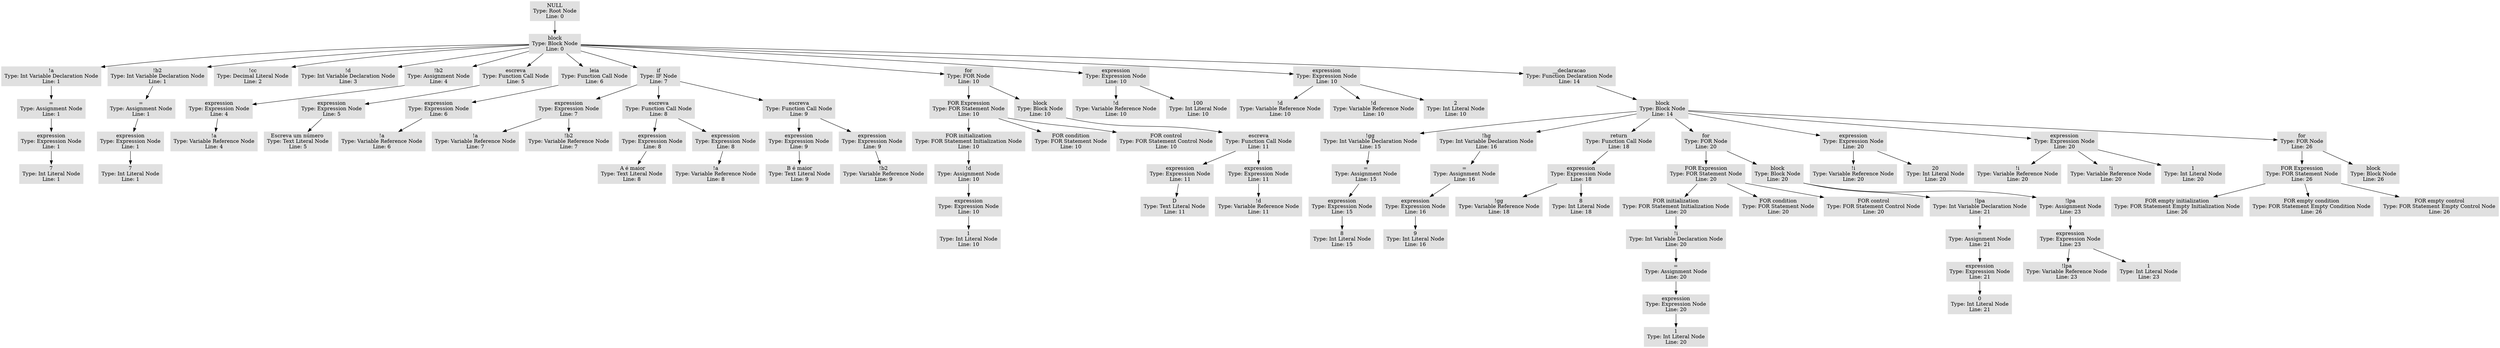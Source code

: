 digraph AST {
  node [shape=box, style=filled, color="#E0E0E0"];
  "0x555555565608" [label="NULL\nType: Root Node\nLine: 0"];
  "0x555555565608" -> "0x555555567008";
  "0x555555567008" [label="block\nType: Block Node\nLine: 0"];
  "0x555555567008" -> "0x5555555670b8";
  "0x5555555670b8" [label="!a\nType: Int Variable Declaration Node\nLine: 1"];
  "0x5555555670b8" -> "0x555555567498";
  "0x555555567498" [label="=\nType: Assignment Node\nLine: 1"];
  "0x555555567498" -> "0x5555555674f8";
  "0x5555555674f8" [label="expression\nType: Expression Node\nLine: 1"];
  "0x5555555674f8" -> "0x555555567558";
  "0x555555567558" [label="7\nType: Int Literal Node\nLine: 1"];
  "0x555555567008" -> "0x555555567168";
  "0x555555567168" [label="!b2\nType: Int Variable Declaration Node\nLine: 1"];
  "0x555555567168" -> "0x555555567318";
  "0x555555567318" [label="=\nType: Assignment Node\nLine: 1"];
  "0x555555567318" -> "0x555555567378";
  "0x555555567378" [label="expression\nType: Expression Node\nLine: 1"];
  "0x555555567378" -> "0x5555555673d8";
  "0x5555555673d8" [label="7\nType: Int Literal Node\nLine: 1"];
  "0x555555567008" -> "0x555555567638";
  "0x555555567638" [label="!cc\nType: Decimal Literal Node\nLine: 2"];
  "0x555555567008" -> "0x5555555676f8";
  "0x5555555676f8" [label="!d\nType: Int Variable Declaration Node\nLine: 3"];
  "0x555555567008" -> "0x555555567738";
  "0x555555567738" [label="!b2\nType: Assignment Node\nLine: 4"];
  "0x555555567738" -> "0x5555555677b8";
  "0x5555555677b8" [label="expression\nType: Expression Node\nLine: 4"];
  "0x5555555677b8" -> "0x555555567838";
  "0x555555567838" [label="!a\nType: Variable Reference Node\nLine: 4"];
  "0x555555567008" -> "0x5555555678b8";
  "0x5555555678b8" [label="escreva\nType: Function Call Node\nLine: 5"];
  "0x5555555678b8" -> "0x555555567918";
  "0x555555567918" [label="expression\nType: Expression Node\nLine: 5"];
  "0x555555567918" -> "0x555555567998";
  "0x555555567998" [label="Escreva um número \nType: Text Literal Node\nLine: 5"];
  "0x555555567008" -> "0x5555555679f8";
  "0x5555555679f8" [label="leia\nType: Function Call Node\nLine: 6"];
  "0x5555555679f8" -> "0x555555567778";
  "0x555555567778" [label="expression\nType: Expression Node\nLine: 6"];
  "0x555555567778" -> "0x555555567ae8";
  "0x555555567ae8" [label="!a\nType: Variable Reference Node\nLine: 6"];
  "0x555555567008" -> "0x555555567b68";
  "0x555555567b68" [label="if\nType: IF Node\nLine: 7"];
  "0x555555567b68" -> "0x555555569148";
  "0x555555569148" [label="expression\nType: Expression Node\nLine: 7"];
  "0x555555569148" -> "0x5555555691c8";
  "0x5555555691c8" [label="!a\nType: Variable Reference Node\nLine: 7"];
  "0x555555569148" -> "0x555555569248";
  "0x555555569248" [label="!b2\nType: Variable Reference Node\nLine: 7"];
  "0x555555567b68" -> "0x5555555692a8";
  "0x5555555692a8" [label="escreva\nType: Function Call Node\nLine: 8"];
  "0x5555555692a8" -> "0x555555569308";
  "0x555555569308" [label="expression\nType: Expression Node\nLine: 8"];
  "0x555555569308" -> "0x555555569388";
  "0x555555569388" [label=" A é maior\nType: Text Literal Node\nLine: 8"];
  "0x5555555692a8" -> "0x555555569408";
  "0x555555569408" [label="expression\nType: Expression Node\nLine: 8"];
  "0x555555569408" -> "0x555555569468";
  "0x555555569468" [label="!a\nType: Variable Reference Node\nLine: 8"];
  "0x555555567b68" -> "0x5555555694e8";
  "0x5555555694e8" [label="escreva\nType: Function Call Node\nLine: 9"];
  "0x5555555694e8" -> "0x555555569578";
  "0x555555569578" [label="expression\nType: Expression Node\nLine: 9"];
  "0x555555569578" -> "0x5555555695d8";
  "0x5555555695d8" [label="B é maior\nType: Text Literal Node\nLine: 9"];
  "0x5555555694e8" -> "0x555555569658";
  "0x555555569658" [label="expression\nType: Expression Node\nLine: 9"];
  "0x555555569658" -> "0x5555555696b8";
  "0x5555555696b8" [label="!b2\nType: Variable Reference Node\nLine: 9"];
  "0x555555567008" -> "0x555555569738";
  "0x555555569738" [label="for\nType: FOR Node\nLine: 10"];
  "0x555555569738" -> "0x5555555697f8";
  "0x5555555697f8" [label="FOR Expression\nType: FOR Statement Node\nLine: 10"];
  "0x5555555697f8" -> "0x555555569878";
  "0x555555569878" [label="FOR initialization\nType: FOR Statement Initialization Node\nLine: 10"];
  "0x555555569878" -> "0x555555569908";
  "0x555555569908" [label="!d\nType: Assignment Node\nLine: 10"];
  "0x555555569908" -> "0x555555569988";
  "0x555555569988" [label="expression\nType: Expression Node\nLine: 10"];
  "0x555555569988" -> "0x555555569a08";
  "0x555555569a08" [label="1\nType: Int Literal Node\nLine: 10"];
  "0x5555555697f8" -> "0x555555569a88";
  "0x555555569a88" [label="FOR condition\nType: FOR Statement Node\nLine: 10"];
  "0x5555555697f8" -> "0x555555569c28";
  "0x555555569c28" [label="FOR control\nType: FOR Statement Control Node\nLine: 10"];
  "0x555555569738" -> "0x555555569ed8";
  "0x555555569ed8" [label="block\nType: Block Node\nLine: 10"];
  "0x555555569ed8" -> "0x555555569f18";
  "0x555555569f18" [label="escreva\nType: Function Call Node\nLine: 11"];
  "0x555555569f18" -> "0x555555569f98";
  "0x555555569f98" [label="expression\nType: Expression Node\nLine: 11"];
  "0x555555569f98" -> "0x55555556a018";
  "0x55555556a018" [label="D\nType: Text Literal Node\nLine: 11"];
  "0x555555569f18" -> "0x55555556a098";
  "0x55555556a098" [label="expression\nType: Expression Node\nLine: 11"];
  "0x55555556a098" -> "0x55555556a0f8";
  "0x55555556a0f8" [label="!d\nType: Variable Reference Node\nLine: 11"];
  "0x555555567008" -> "0x555555569ae8";
  "0x555555569ae8" [label="expression\nType: Expression Node\nLine: 10"];
  "0x555555569ae8" -> "0x555555569b48";
  "0x555555569b48" [label="!d\nType: Variable Reference Node\nLine: 10"];
  "0x555555569ae8" -> "0x555555569bc8";
  "0x555555569bc8" [label="100\nType: Int Literal Node\nLine: 10"];
  "0x555555567008" -> "0x555555569cb8";
  "0x555555569cb8" [label="expression\nType: Expression Node\nLine: 10"];
  "0x555555569cb8" -> "0x555555569d68";
  "0x555555569d68" [label="!d\nType: Variable Reference Node\nLine: 10"];
  "0x555555569cb8" -> "0x555555569de8";
  "0x555555569de8" [label="!d\nType: Variable Reference Node\nLine: 10"];
  "0x555555569cb8" -> "0x555555569e48";
  "0x555555569e48" [label="2\nType: Int Literal Node\nLine: 10"];
  "0x555555567008" -> "0x55555556b1b8";
  "0x55555556b1b8" [label="__declaracao\nType: Function Declaration Node\nLine: 14"];
  "0x55555556b1b8" -> "0x55555556b218";
  "0x55555556b218" [label="block\nType: Block Node\nLine: 14"];
  "0x55555556b218" -> "0x55555556b2e8";
  "0x55555556b2e8" [label="!gg\nType: Int Variable Declaration Node\nLine: 15"];
  "0x55555556b2e8" -> "0x55555556b4a8";
  "0x55555556b4a8" [label="=\nType: Assignment Node\nLine: 15"];
  "0x55555556b4a8" -> "0x55555556b508";
  "0x55555556b508" [label="expression\nType: Expression Node\nLine: 15"];
  "0x55555556b508" -> "0x55555556b568";
  "0x55555556b568" [label="8\nType: Int Literal Node\nLine: 15"];
  "0x55555556b218" -> "0x55555556b658";
  "0x55555556b658" [label="!hg\nType: Int Variable Declaration Node\nLine: 16"];
  "0x55555556b658" -> "0x55555556b7f8";
  "0x55555556b7f8" [label="=\nType: Assignment Node\nLine: 16"];
  "0x55555556b7f8" -> "0x55555556b858";
  "0x55555556b858" [label="expression\nType: Expression Node\nLine: 16"];
  "0x55555556b858" -> "0x55555556b8b8";
  "0x55555556b8b8" [label="9\nType: Int Literal Node\nLine: 16"];
  "0x55555556b218" -> "0x55555556b978";
  "0x55555556b978" [label="return\nType: Function Call Node\nLine: 18"];
  "0x55555556b978" -> "0x55555556b9e8";
  "0x55555556b9e8" [label="expression\nType: Expression Node\nLine: 18"];
  "0x55555556b9e8" -> "0x55555556ba48";
  "0x55555556ba48" [label="!gg\nType: Variable Reference Node\nLine: 18"];
  "0x55555556b9e8" -> "0x55555556bac8";
  "0x55555556bac8" [label="8\nType: Int Literal Node\nLine: 18"];
  "0x55555556b218" -> "0x55555556bb28";
  "0x55555556bb28" [label="for\nType: FOR Node\nLine: 20"];
  "0x55555556bb28" -> "0x55555556bb88";
  "0x55555556bb88" [label="FOR Expression\nType: FOR Statement Node\nLine: 20"];
  "0x55555556bb88" -> "0x55555556bc08";
  "0x55555556bc08" [label="FOR initialization\nType: FOR Statement Initialization Node\nLine: 20"];
  "0x55555556bc08" -> "0x55555556bce8";
  "0x55555556bce8" [label="!i\nType: Int Variable Declaration Node\nLine: 20"];
  "0x55555556bce8" -> "0x55555556bea8";
  "0x55555556bea8" [label="=\nType: Assignment Node\nLine: 20"];
  "0x55555556bea8" -> "0x55555556bf08";
  "0x55555556bf08" [label="expression\nType: Expression Node\nLine: 20"];
  "0x55555556bf08" -> "0x55555556bf68";
  "0x55555556bf68" [label="1\nType: Int Literal Node\nLine: 20"];
  "0x55555556bb88" -> "0x55555556c028";
  "0x55555556c028" [label="FOR condition\nType: FOR Statement Node\nLine: 20"];
  "0x55555556bb88" -> "0x55555556c1e8";
  "0x55555556c1e8" [label="FOR control\nType: FOR Statement Control Node\nLine: 20"];
  "0x55555556bb28" -> "0x55555556c428";
  "0x55555556c428" [label="block\nType: Block Node\nLine: 20"];
  "0x55555556c428" -> "0x55555556c488";
  "0x55555556c488" [label="!lpa\nType: Int Variable Declaration Node\nLine: 21"];
  "0x55555556c488" -> "0x55555556c648";
  "0x55555556c648" [label="=\nType: Assignment Node\nLine: 21"];
  "0x55555556c648" -> "0x55555556c6a8";
  "0x55555556c6a8" [label="expression\nType: Expression Node\nLine: 21"];
  "0x55555556c6a8" -> "0x55555556c708";
  "0x55555556c708" [label="0\nType: Int Literal Node\nLine: 21"];
  "0x55555556c428" -> "0x55555556c7c8";
  "0x55555556c7c8" [label="!lpa\nType: Assignment Node\nLine: 23"];
  "0x55555556c7c8" -> "0x55555556c808";
  "0x55555556c808" [label="expression\nType: Expression Node\nLine: 23"];
  "0x55555556c808" -> "0x55555556c888";
  "0x55555556c888" [label="!lpa\nType: Variable Reference Node\nLine: 23"];
  "0x55555556c808" -> "0x55555556c908";
  "0x55555556c908" [label="1\nType: Int Literal Node\nLine: 23"];
  "0x55555556b218" -> "0x55555556c068";
  "0x55555556c068" [label="expression\nType: Expression Node\nLine: 20"];
  "0x55555556c068" -> "0x55555556c108";
  "0x55555556c108" [label="!i\nType: Variable Reference Node\nLine: 20"];
  "0x55555556c068" -> "0x55555556c188";
  "0x55555556c188" [label="20\nType: Int Literal Node\nLine: 20"];
  "0x55555556b218" -> "0x55555556c278";
  "0x55555556c278" [label="expression\nType: Expression Node\nLine: 20"];
  "0x55555556c278" -> "0x55555556c2b8";
  "0x55555556c2b8" [label="!i\nType: Variable Reference Node\nLine: 20"];
  "0x55555556c278" -> "0x55555556c338";
  "0x55555556c338" [label="!i\nType: Variable Reference Node\nLine: 20"];
  "0x55555556c278" -> "0x55555556c398";
  "0x55555556c398" [label="1\nType: Int Literal Node\nLine: 20"];
  "0x55555556b218" -> "0x55555556c968";
  "0x55555556c968" [label="for\nType: FOR Node\nLine: 26"];
  "0x55555556c968" -> "0x55555556c0c8";
  "0x55555556c0c8" [label="FOR Expression\nType: FOR Statement Node\nLine: 26"];
  "0x55555556c0c8" -> "0x55555556ca58";
  "0x55555556ca58" [label="FOR empty initialization\nType: FOR Statement Empty Initialization Node\nLine: 26"];
  "0x55555556c0c8" -> "0x55555556cae8";
  "0x55555556cae8" [label="FOR empty condition\nType: FOR Statement Empty Condition Node\nLine: 26"];
  "0x55555556c0c8" -> "0x55555556cb58";
  "0x55555556cb58" [label="FOR empty control\nType: FOR Statement Empty Control Node\nLine: 26"];
  "0x55555556c968" -> "0x55555556cbf8";
  "0x55555556cbf8" [label="block\nType: Block Node\nLine: 26"];
}
